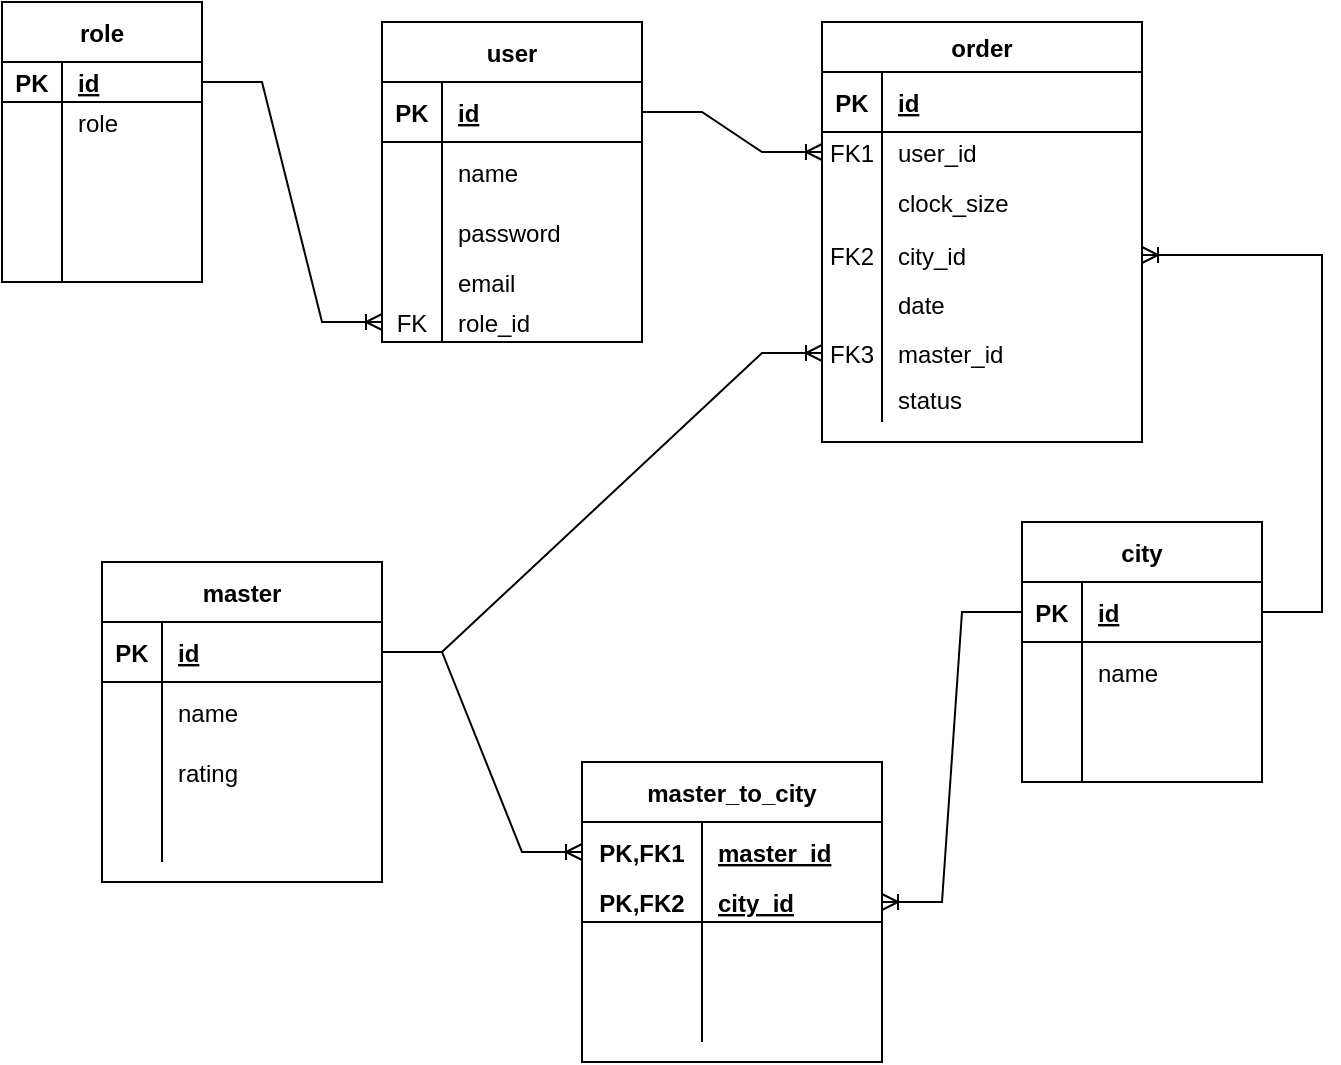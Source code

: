 <mxfile version="16.6.2" type="device"><diagram id="xd8zfZDXbU8yN_CkyjcU" name="Page-1"><mxGraphModel dx="425" dy="745" grid="1" gridSize="10" guides="1" tooltips="1" connect="1" arrows="1" fold="1" page="1" pageScale="1" pageWidth="827" pageHeight="1169" math="0" shadow="0"><root><mxCell id="0"/><mxCell id="1" parent="0"/><mxCell id="Hsde1WtxLFrTCnOFsXuZ-1" value="user" style="shape=table;startSize=30;container=1;collapsible=1;childLayout=tableLayout;fixedRows=1;rowLines=0;fontStyle=1;align=center;resizeLast=1;" parent="1" vertex="1"><mxGeometry x="260" y="30" width="130" height="160" as="geometry"/></mxCell><mxCell id="Hsde1WtxLFrTCnOFsXuZ-2" value="" style="shape=tableRow;horizontal=0;startSize=0;swimlaneHead=0;swimlaneBody=0;fillColor=none;collapsible=0;dropTarget=0;points=[[0,0.5],[1,0.5]];portConstraint=eastwest;top=0;left=0;right=0;bottom=1;" parent="Hsde1WtxLFrTCnOFsXuZ-1" vertex="1"><mxGeometry y="30" width="130" height="30" as="geometry"/></mxCell><mxCell id="Hsde1WtxLFrTCnOFsXuZ-3" value="PK" style="shape=partialRectangle;connectable=0;fillColor=none;top=0;left=0;bottom=0;right=0;fontStyle=1;overflow=hidden;" parent="Hsde1WtxLFrTCnOFsXuZ-2" vertex="1"><mxGeometry width="30" height="30" as="geometry"><mxRectangle width="30" height="30" as="alternateBounds"/></mxGeometry></mxCell><mxCell id="Hsde1WtxLFrTCnOFsXuZ-4" value="id" style="shape=partialRectangle;connectable=0;fillColor=none;top=0;left=0;bottom=0;right=0;align=left;spacingLeft=6;fontStyle=5;overflow=hidden;" parent="Hsde1WtxLFrTCnOFsXuZ-2" vertex="1"><mxGeometry x="30" width="100" height="30" as="geometry"><mxRectangle width="100" height="30" as="alternateBounds"/></mxGeometry></mxCell><mxCell id="Hsde1WtxLFrTCnOFsXuZ-5" value="" style="shape=tableRow;horizontal=0;startSize=0;swimlaneHead=0;swimlaneBody=0;fillColor=none;collapsible=0;dropTarget=0;points=[[0,0.5],[1,0.5]];portConstraint=eastwest;top=0;left=0;right=0;bottom=0;" parent="Hsde1WtxLFrTCnOFsXuZ-1" vertex="1"><mxGeometry y="60" width="130" height="30" as="geometry"/></mxCell><mxCell id="Hsde1WtxLFrTCnOFsXuZ-6" value="" style="shape=partialRectangle;connectable=0;fillColor=none;top=0;left=0;bottom=0;right=0;editable=1;overflow=hidden;" parent="Hsde1WtxLFrTCnOFsXuZ-5" vertex="1"><mxGeometry width="30" height="30" as="geometry"><mxRectangle width="30" height="30" as="alternateBounds"/></mxGeometry></mxCell><mxCell id="Hsde1WtxLFrTCnOFsXuZ-7" value="name" style="shape=partialRectangle;connectable=0;fillColor=none;top=0;left=0;bottom=0;right=0;align=left;spacingLeft=6;overflow=hidden;" parent="Hsde1WtxLFrTCnOFsXuZ-5" vertex="1"><mxGeometry x="30" width="100" height="30" as="geometry"><mxRectangle width="100" height="30" as="alternateBounds"/></mxGeometry></mxCell><mxCell id="Hsde1WtxLFrTCnOFsXuZ-8" value="" style="shape=tableRow;horizontal=0;startSize=0;swimlaneHead=0;swimlaneBody=0;fillColor=none;collapsible=0;dropTarget=0;points=[[0,0.5],[1,0.5]];portConstraint=eastwest;top=0;left=0;right=0;bottom=0;" parent="Hsde1WtxLFrTCnOFsXuZ-1" vertex="1"><mxGeometry y="90" width="130" height="30" as="geometry"/></mxCell><mxCell id="Hsde1WtxLFrTCnOFsXuZ-9" value="" style="shape=partialRectangle;connectable=0;fillColor=none;top=0;left=0;bottom=0;right=0;editable=1;overflow=hidden;" parent="Hsde1WtxLFrTCnOFsXuZ-8" vertex="1"><mxGeometry width="30" height="30" as="geometry"><mxRectangle width="30" height="30" as="alternateBounds"/></mxGeometry></mxCell><mxCell id="Hsde1WtxLFrTCnOFsXuZ-10" value="password" style="shape=partialRectangle;connectable=0;fillColor=none;top=0;left=0;bottom=0;right=0;align=left;spacingLeft=6;overflow=hidden;" parent="Hsde1WtxLFrTCnOFsXuZ-8" vertex="1"><mxGeometry x="30" width="100" height="30" as="geometry"><mxRectangle width="100" height="30" as="alternateBounds"/></mxGeometry></mxCell><mxCell id="Hsde1WtxLFrTCnOFsXuZ-11" value="" style="shape=tableRow;horizontal=0;startSize=0;swimlaneHead=0;swimlaneBody=0;fillColor=none;collapsible=0;dropTarget=0;points=[[0,0.5],[1,0.5]];portConstraint=eastwest;top=0;left=0;right=0;bottom=0;" parent="Hsde1WtxLFrTCnOFsXuZ-1" vertex="1"><mxGeometry y="120" width="130" height="20" as="geometry"/></mxCell><mxCell id="Hsde1WtxLFrTCnOFsXuZ-12" value="" style="shape=partialRectangle;connectable=0;fillColor=none;top=0;left=0;bottom=0;right=0;editable=1;overflow=hidden;" parent="Hsde1WtxLFrTCnOFsXuZ-11" vertex="1"><mxGeometry width="30" height="20" as="geometry"><mxRectangle width="30" height="20" as="alternateBounds"/></mxGeometry></mxCell><mxCell id="Hsde1WtxLFrTCnOFsXuZ-13" value="email" style="shape=partialRectangle;connectable=0;fillColor=none;top=0;left=0;bottom=0;right=0;align=left;spacingLeft=6;overflow=hidden;" parent="Hsde1WtxLFrTCnOFsXuZ-11" vertex="1"><mxGeometry x="30" width="100" height="20" as="geometry"><mxRectangle width="100" height="20" as="alternateBounds"/></mxGeometry></mxCell><mxCell id="Hsde1WtxLFrTCnOFsXuZ-105" value="" style="shape=tableRow;horizontal=0;startSize=0;swimlaneHead=0;swimlaneBody=0;fillColor=none;collapsible=0;dropTarget=0;points=[[0,0.5],[1,0.5]];portConstraint=eastwest;top=0;left=0;right=0;bottom=0;" parent="Hsde1WtxLFrTCnOFsXuZ-1" vertex="1"><mxGeometry y="140" width="130" height="20" as="geometry"/></mxCell><mxCell id="Hsde1WtxLFrTCnOFsXuZ-106" value="FK" style="shape=partialRectangle;connectable=0;fillColor=none;top=0;left=0;bottom=0;right=0;editable=1;overflow=hidden;" parent="Hsde1WtxLFrTCnOFsXuZ-105" vertex="1"><mxGeometry width="30" height="20" as="geometry"><mxRectangle width="30" height="20" as="alternateBounds"/></mxGeometry></mxCell><mxCell id="Hsde1WtxLFrTCnOFsXuZ-107" value="role_id" style="shape=partialRectangle;connectable=0;fillColor=none;top=0;left=0;bottom=0;right=0;align=left;spacingLeft=6;overflow=hidden;" parent="Hsde1WtxLFrTCnOFsXuZ-105" vertex="1"><mxGeometry x="30" width="100" height="20" as="geometry"><mxRectangle width="100" height="20" as="alternateBounds"/></mxGeometry></mxCell><mxCell id="Hsde1WtxLFrTCnOFsXuZ-14" value="master" style="shape=table;startSize=30;container=1;collapsible=1;childLayout=tableLayout;fixedRows=1;rowLines=0;fontStyle=1;align=center;resizeLast=1;" parent="1" vertex="1"><mxGeometry x="120" y="300" width="140" height="160" as="geometry"/></mxCell><mxCell id="Hsde1WtxLFrTCnOFsXuZ-15" value="" style="shape=tableRow;horizontal=0;startSize=0;swimlaneHead=0;swimlaneBody=0;fillColor=none;collapsible=0;dropTarget=0;points=[[0,0.5],[1,0.5]];portConstraint=eastwest;top=0;left=0;right=0;bottom=1;" parent="Hsde1WtxLFrTCnOFsXuZ-14" vertex="1"><mxGeometry y="30" width="140" height="30" as="geometry"/></mxCell><mxCell id="Hsde1WtxLFrTCnOFsXuZ-16" value="PK" style="shape=partialRectangle;connectable=0;fillColor=none;top=0;left=0;bottom=0;right=0;fontStyle=1;overflow=hidden;" parent="Hsde1WtxLFrTCnOFsXuZ-15" vertex="1"><mxGeometry width="30" height="30" as="geometry"><mxRectangle width="30" height="30" as="alternateBounds"/></mxGeometry></mxCell><mxCell id="Hsde1WtxLFrTCnOFsXuZ-17" value="id" style="shape=partialRectangle;connectable=0;fillColor=none;top=0;left=0;bottom=0;right=0;align=left;spacingLeft=6;fontStyle=5;overflow=hidden;" parent="Hsde1WtxLFrTCnOFsXuZ-15" vertex="1"><mxGeometry x="30" width="110" height="30" as="geometry"><mxRectangle width="110" height="30" as="alternateBounds"/></mxGeometry></mxCell><mxCell id="Hsde1WtxLFrTCnOFsXuZ-18" value="" style="shape=tableRow;horizontal=0;startSize=0;swimlaneHead=0;swimlaneBody=0;fillColor=none;collapsible=0;dropTarget=0;points=[[0,0.5],[1,0.5]];portConstraint=eastwest;top=0;left=0;right=0;bottom=0;" parent="Hsde1WtxLFrTCnOFsXuZ-14" vertex="1"><mxGeometry y="60" width="140" height="30" as="geometry"/></mxCell><mxCell id="Hsde1WtxLFrTCnOFsXuZ-19" value="" style="shape=partialRectangle;connectable=0;fillColor=none;top=0;left=0;bottom=0;right=0;editable=1;overflow=hidden;" parent="Hsde1WtxLFrTCnOFsXuZ-18" vertex="1"><mxGeometry width="30" height="30" as="geometry"><mxRectangle width="30" height="30" as="alternateBounds"/></mxGeometry></mxCell><mxCell id="Hsde1WtxLFrTCnOFsXuZ-20" value="name" style="shape=partialRectangle;connectable=0;fillColor=none;top=0;left=0;bottom=0;right=0;align=left;spacingLeft=6;overflow=hidden;" parent="Hsde1WtxLFrTCnOFsXuZ-18" vertex="1"><mxGeometry x="30" width="110" height="30" as="geometry"><mxRectangle width="110" height="30" as="alternateBounds"/></mxGeometry></mxCell><mxCell id="Hsde1WtxLFrTCnOFsXuZ-21" value="" style="shape=tableRow;horizontal=0;startSize=0;swimlaneHead=0;swimlaneBody=0;fillColor=none;collapsible=0;dropTarget=0;points=[[0,0.5],[1,0.5]];portConstraint=eastwest;top=0;left=0;right=0;bottom=0;" parent="Hsde1WtxLFrTCnOFsXuZ-14" vertex="1"><mxGeometry y="90" width="140" height="30" as="geometry"/></mxCell><mxCell id="Hsde1WtxLFrTCnOFsXuZ-22" value="" style="shape=partialRectangle;connectable=0;fillColor=none;top=0;left=0;bottom=0;right=0;editable=1;overflow=hidden;" parent="Hsde1WtxLFrTCnOFsXuZ-21" vertex="1"><mxGeometry width="30" height="30" as="geometry"><mxRectangle width="30" height="30" as="alternateBounds"/></mxGeometry></mxCell><mxCell id="Hsde1WtxLFrTCnOFsXuZ-23" value="rating" style="shape=partialRectangle;connectable=0;fillColor=none;top=0;left=0;bottom=0;right=0;align=left;spacingLeft=6;overflow=hidden;" parent="Hsde1WtxLFrTCnOFsXuZ-21" vertex="1"><mxGeometry x="30" width="110" height="30" as="geometry"><mxRectangle width="110" height="30" as="alternateBounds"/></mxGeometry></mxCell><mxCell id="Hsde1WtxLFrTCnOFsXuZ-24" value="" style="shape=tableRow;horizontal=0;startSize=0;swimlaneHead=0;swimlaneBody=0;fillColor=none;collapsible=0;dropTarget=0;points=[[0,0.5],[1,0.5]];portConstraint=eastwest;top=0;left=0;right=0;bottom=0;" parent="Hsde1WtxLFrTCnOFsXuZ-14" vertex="1"><mxGeometry y="120" width="140" height="30" as="geometry"/></mxCell><mxCell id="Hsde1WtxLFrTCnOFsXuZ-25" value="" style="shape=partialRectangle;connectable=0;fillColor=none;top=0;left=0;bottom=0;right=0;editable=1;overflow=hidden;" parent="Hsde1WtxLFrTCnOFsXuZ-24" vertex="1"><mxGeometry width="30" height="30" as="geometry"><mxRectangle width="30" height="30" as="alternateBounds"/></mxGeometry></mxCell><mxCell id="Hsde1WtxLFrTCnOFsXuZ-26" value="" style="shape=partialRectangle;connectable=0;fillColor=none;top=0;left=0;bottom=0;right=0;align=left;spacingLeft=6;overflow=hidden;" parent="Hsde1WtxLFrTCnOFsXuZ-24" vertex="1"><mxGeometry x="30" width="110" height="30" as="geometry"><mxRectangle width="110" height="30" as="alternateBounds"/></mxGeometry></mxCell><mxCell id="Hsde1WtxLFrTCnOFsXuZ-27" value="city" style="shape=table;startSize=30;container=1;collapsible=1;childLayout=tableLayout;fixedRows=1;rowLines=0;fontStyle=1;align=center;resizeLast=1;" parent="1" vertex="1"><mxGeometry x="580" y="280" width="120" height="130" as="geometry"/></mxCell><mxCell id="Hsde1WtxLFrTCnOFsXuZ-28" value="" style="shape=tableRow;horizontal=0;startSize=0;swimlaneHead=0;swimlaneBody=0;fillColor=none;collapsible=0;dropTarget=0;points=[[0,0.5],[1,0.5]];portConstraint=eastwest;top=0;left=0;right=0;bottom=1;" parent="Hsde1WtxLFrTCnOFsXuZ-27" vertex="1"><mxGeometry y="30" width="120" height="30" as="geometry"/></mxCell><mxCell id="Hsde1WtxLFrTCnOFsXuZ-29" value="PK" style="shape=partialRectangle;connectable=0;fillColor=none;top=0;left=0;bottom=0;right=0;fontStyle=1;overflow=hidden;" parent="Hsde1WtxLFrTCnOFsXuZ-28" vertex="1"><mxGeometry width="30" height="30" as="geometry"><mxRectangle width="30" height="30" as="alternateBounds"/></mxGeometry></mxCell><mxCell id="Hsde1WtxLFrTCnOFsXuZ-30" value="id" style="shape=partialRectangle;connectable=0;fillColor=none;top=0;left=0;bottom=0;right=0;align=left;spacingLeft=6;fontStyle=5;overflow=hidden;" parent="Hsde1WtxLFrTCnOFsXuZ-28" vertex="1"><mxGeometry x="30" width="90" height="30" as="geometry"><mxRectangle width="90" height="30" as="alternateBounds"/></mxGeometry></mxCell><mxCell id="Hsde1WtxLFrTCnOFsXuZ-31" value="" style="shape=tableRow;horizontal=0;startSize=0;swimlaneHead=0;swimlaneBody=0;fillColor=none;collapsible=0;dropTarget=0;points=[[0,0.5],[1,0.5]];portConstraint=eastwest;top=0;left=0;right=0;bottom=0;" parent="Hsde1WtxLFrTCnOFsXuZ-27" vertex="1"><mxGeometry y="60" width="120" height="30" as="geometry"/></mxCell><mxCell id="Hsde1WtxLFrTCnOFsXuZ-32" value="" style="shape=partialRectangle;connectable=0;fillColor=none;top=0;left=0;bottom=0;right=0;editable=1;overflow=hidden;" parent="Hsde1WtxLFrTCnOFsXuZ-31" vertex="1"><mxGeometry width="30" height="30" as="geometry"><mxRectangle width="30" height="30" as="alternateBounds"/></mxGeometry></mxCell><mxCell id="Hsde1WtxLFrTCnOFsXuZ-33" value="name" style="shape=partialRectangle;connectable=0;fillColor=none;top=0;left=0;bottom=0;right=0;align=left;spacingLeft=6;overflow=hidden;" parent="Hsde1WtxLFrTCnOFsXuZ-31" vertex="1"><mxGeometry x="30" width="90" height="30" as="geometry"><mxRectangle width="90" height="30" as="alternateBounds"/></mxGeometry></mxCell><mxCell id="Hsde1WtxLFrTCnOFsXuZ-34" value="" style="shape=tableRow;horizontal=0;startSize=0;swimlaneHead=0;swimlaneBody=0;fillColor=none;collapsible=0;dropTarget=0;points=[[0,0.5],[1,0.5]];portConstraint=eastwest;top=0;left=0;right=0;bottom=0;" parent="Hsde1WtxLFrTCnOFsXuZ-27" vertex="1"><mxGeometry y="90" width="120" height="20" as="geometry"/></mxCell><mxCell id="Hsde1WtxLFrTCnOFsXuZ-35" value="" style="shape=partialRectangle;connectable=0;fillColor=none;top=0;left=0;bottom=0;right=0;editable=1;overflow=hidden;" parent="Hsde1WtxLFrTCnOFsXuZ-34" vertex="1"><mxGeometry width="30" height="20" as="geometry"><mxRectangle width="30" height="20" as="alternateBounds"/></mxGeometry></mxCell><mxCell id="Hsde1WtxLFrTCnOFsXuZ-36" value="" style="shape=partialRectangle;connectable=0;fillColor=none;top=0;left=0;bottom=0;right=0;align=left;spacingLeft=6;overflow=hidden;" parent="Hsde1WtxLFrTCnOFsXuZ-34" vertex="1"><mxGeometry x="30" width="90" height="20" as="geometry"><mxRectangle width="90" height="20" as="alternateBounds"/></mxGeometry></mxCell><mxCell id="Hsde1WtxLFrTCnOFsXuZ-37" value="" style="shape=tableRow;horizontal=0;startSize=0;swimlaneHead=0;swimlaneBody=0;fillColor=none;collapsible=0;dropTarget=0;points=[[0,0.5],[1,0.5]];portConstraint=eastwest;top=0;left=0;right=0;bottom=0;" parent="Hsde1WtxLFrTCnOFsXuZ-27" vertex="1"><mxGeometry y="110" width="120" height="20" as="geometry"/></mxCell><mxCell id="Hsde1WtxLFrTCnOFsXuZ-38" value="" style="shape=partialRectangle;connectable=0;fillColor=none;top=0;left=0;bottom=0;right=0;editable=1;overflow=hidden;" parent="Hsde1WtxLFrTCnOFsXuZ-37" vertex="1"><mxGeometry width="30" height="20" as="geometry"><mxRectangle width="30" height="20" as="alternateBounds"/></mxGeometry></mxCell><mxCell id="Hsde1WtxLFrTCnOFsXuZ-39" value="" style="shape=partialRectangle;connectable=0;fillColor=none;top=0;left=0;bottom=0;right=0;align=left;spacingLeft=6;overflow=hidden;" parent="Hsde1WtxLFrTCnOFsXuZ-37" vertex="1"><mxGeometry x="30" width="90" height="20" as="geometry"><mxRectangle width="90" height="20" as="alternateBounds"/></mxGeometry></mxCell><mxCell id="Hsde1WtxLFrTCnOFsXuZ-43" value="master_to_city" style="shape=table;startSize=30;container=1;collapsible=1;childLayout=tableLayout;fixedRows=1;rowLines=0;fontStyle=1;align=center;resizeLast=1;" parent="1" vertex="1"><mxGeometry x="360" y="400" width="150" height="150" as="geometry"/></mxCell><mxCell id="Hsde1WtxLFrTCnOFsXuZ-44" value="" style="shape=tableRow;horizontal=0;startSize=0;swimlaneHead=0;swimlaneBody=0;fillColor=none;collapsible=0;dropTarget=0;points=[[0,0.5],[1,0.5]];portConstraint=eastwest;top=0;left=0;right=0;bottom=0;" parent="Hsde1WtxLFrTCnOFsXuZ-43" vertex="1"><mxGeometry y="30" width="150" height="30" as="geometry"/></mxCell><mxCell id="Hsde1WtxLFrTCnOFsXuZ-45" value="PK,FK1" style="shape=partialRectangle;connectable=0;fillColor=none;top=0;left=0;bottom=0;right=0;fontStyle=1;overflow=hidden;" parent="Hsde1WtxLFrTCnOFsXuZ-44" vertex="1"><mxGeometry width="60" height="30" as="geometry"><mxRectangle width="60" height="30" as="alternateBounds"/></mxGeometry></mxCell><mxCell id="Hsde1WtxLFrTCnOFsXuZ-46" value="master_id" style="shape=partialRectangle;connectable=0;fillColor=none;top=0;left=0;bottom=0;right=0;align=left;spacingLeft=6;fontStyle=5;overflow=hidden;" parent="Hsde1WtxLFrTCnOFsXuZ-44" vertex="1"><mxGeometry x="60" width="90" height="30" as="geometry"><mxRectangle width="90" height="30" as="alternateBounds"/></mxGeometry></mxCell><mxCell id="Hsde1WtxLFrTCnOFsXuZ-47" value="" style="shape=tableRow;horizontal=0;startSize=0;swimlaneHead=0;swimlaneBody=0;fillColor=none;collapsible=0;dropTarget=0;points=[[0,0.5],[1,0.5]];portConstraint=eastwest;top=0;left=0;right=0;bottom=1;" parent="Hsde1WtxLFrTCnOFsXuZ-43" vertex="1"><mxGeometry y="60" width="150" height="20" as="geometry"/></mxCell><mxCell id="Hsde1WtxLFrTCnOFsXuZ-48" value="PK,FK2" style="shape=partialRectangle;connectable=0;fillColor=none;top=0;left=0;bottom=0;right=0;fontStyle=1;overflow=hidden;" parent="Hsde1WtxLFrTCnOFsXuZ-47" vertex="1"><mxGeometry width="60" height="20" as="geometry"><mxRectangle width="60" height="20" as="alternateBounds"/></mxGeometry></mxCell><mxCell id="Hsde1WtxLFrTCnOFsXuZ-49" value="city_id" style="shape=partialRectangle;connectable=0;fillColor=none;top=0;left=0;bottom=0;right=0;align=left;spacingLeft=6;fontStyle=5;overflow=hidden;" parent="Hsde1WtxLFrTCnOFsXuZ-47" vertex="1"><mxGeometry x="60" width="90" height="20" as="geometry"><mxRectangle width="90" height="20" as="alternateBounds"/></mxGeometry></mxCell><mxCell id="Hsde1WtxLFrTCnOFsXuZ-50" value="" style="shape=tableRow;horizontal=0;startSize=0;swimlaneHead=0;swimlaneBody=0;fillColor=none;collapsible=0;dropTarget=0;points=[[0,0.5],[1,0.5]];portConstraint=eastwest;top=0;left=0;right=0;bottom=0;" parent="Hsde1WtxLFrTCnOFsXuZ-43" vertex="1"><mxGeometry y="80" width="150" height="30" as="geometry"/></mxCell><mxCell id="Hsde1WtxLFrTCnOFsXuZ-51" value="" style="shape=partialRectangle;connectable=0;fillColor=none;top=0;left=0;bottom=0;right=0;editable=1;overflow=hidden;" parent="Hsde1WtxLFrTCnOFsXuZ-50" vertex="1"><mxGeometry width="60" height="30" as="geometry"><mxRectangle width="60" height="30" as="alternateBounds"/></mxGeometry></mxCell><mxCell id="Hsde1WtxLFrTCnOFsXuZ-52" value="" style="shape=partialRectangle;connectable=0;fillColor=none;top=0;left=0;bottom=0;right=0;align=left;spacingLeft=6;overflow=hidden;" parent="Hsde1WtxLFrTCnOFsXuZ-50" vertex="1"><mxGeometry x="60" width="90" height="30" as="geometry"><mxRectangle width="90" height="30" as="alternateBounds"/></mxGeometry></mxCell><mxCell id="Hsde1WtxLFrTCnOFsXuZ-53" value="" style="shape=tableRow;horizontal=0;startSize=0;swimlaneHead=0;swimlaneBody=0;fillColor=none;collapsible=0;dropTarget=0;points=[[0,0.5],[1,0.5]];portConstraint=eastwest;top=0;left=0;right=0;bottom=0;" parent="Hsde1WtxLFrTCnOFsXuZ-43" vertex="1"><mxGeometry y="110" width="150" height="30" as="geometry"/></mxCell><mxCell id="Hsde1WtxLFrTCnOFsXuZ-54" value="" style="shape=partialRectangle;connectable=0;fillColor=none;top=0;left=0;bottom=0;right=0;editable=1;overflow=hidden;" parent="Hsde1WtxLFrTCnOFsXuZ-53" vertex="1"><mxGeometry width="60" height="30" as="geometry"><mxRectangle width="60" height="30" as="alternateBounds"/></mxGeometry></mxCell><mxCell id="Hsde1WtxLFrTCnOFsXuZ-55" value="" style="shape=partialRectangle;connectable=0;fillColor=none;top=0;left=0;bottom=0;right=0;align=left;spacingLeft=6;overflow=hidden;" parent="Hsde1WtxLFrTCnOFsXuZ-53" vertex="1"><mxGeometry x="60" width="90" height="30" as="geometry"><mxRectangle width="90" height="30" as="alternateBounds"/></mxGeometry></mxCell><mxCell id="Hsde1WtxLFrTCnOFsXuZ-62" value="" style="edgeStyle=entityRelationEdgeStyle;fontSize=12;html=1;endArrow=ERoneToMany;rounded=0;entryX=0;entryY=0.5;entryDx=0;entryDy=0;" parent="1" source="Hsde1WtxLFrTCnOFsXuZ-15" target="Hsde1WtxLFrTCnOFsXuZ-44" edge="1"><mxGeometry width="100" height="100" relative="1" as="geometry"><mxPoint x="190" y="360" as="sourcePoint"/><mxPoint x="290" y="260" as="targetPoint"/></mxGeometry></mxCell><mxCell id="Hsde1WtxLFrTCnOFsXuZ-63" value="" style="edgeStyle=entityRelationEdgeStyle;fontSize=12;html=1;endArrow=ERoneToMany;rounded=0;entryX=1;entryY=0.5;entryDx=0;entryDy=0;exitX=0;exitY=0.5;exitDx=0;exitDy=0;" parent="1" source="Hsde1WtxLFrTCnOFsXuZ-28" target="Hsde1WtxLFrTCnOFsXuZ-47" edge="1"><mxGeometry width="100" height="100" relative="1" as="geometry"><mxPoint x="530" y="280" as="sourcePoint"/><mxPoint x="630" y="180" as="targetPoint"/></mxGeometry></mxCell><mxCell id="Hsde1WtxLFrTCnOFsXuZ-64" value="order" style="shape=table;startSize=25;container=1;collapsible=1;childLayout=tableLayout;fixedRows=1;rowLines=0;fontStyle=1;align=center;resizeLast=1;" parent="1" vertex="1"><mxGeometry x="480" y="30" width="160" height="210" as="geometry"/></mxCell><mxCell id="Hsde1WtxLFrTCnOFsXuZ-65" value="" style="shape=tableRow;horizontal=0;startSize=0;swimlaneHead=0;swimlaneBody=0;fillColor=none;collapsible=0;dropTarget=0;points=[[0,0.5],[1,0.5]];portConstraint=eastwest;top=0;left=0;right=0;bottom=1;" parent="Hsde1WtxLFrTCnOFsXuZ-64" vertex="1"><mxGeometry y="25" width="160" height="30" as="geometry"/></mxCell><mxCell id="Hsde1WtxLFrTCnOFsXuZ-66" value="PK" style="shape=partialRectangle;connectable=0;fillColor=none;top=0;left=0;bottom=0;right=0;fontStyle=1;overflow=hidden;" parent="Hsde1WtxLFrTCnOFsXuZ-65" vertex="1"><mxGeometry width="30" height="30" as="geometry"><mxRectangle width="30" height="30" as="alternateBounds"/></mxGeometry></mxCell><mxCell id="Hsde1WtxLFrTCnOFsXuZ-67" value="id" style="shape=partialRectangle;connectable=0;fillColor=none;top=0;left=0;bottom=0;right=0;align=left;spacingLeft=6;fontStyle=5;overflow=hidden;" parent="Hsde1WtxLFrTCnOFsXuZ-65" vertex="1"><mxGeometry x="30" width="130" height="30" as="geometry"><mxRectangle width="130" height="30" as="alternateBounds"/></mxGeometry></mxCell><mxCell id="Hsde1WtxLFrTCnOFsXuZ-68" value="" style="shape=tableRow;horizontal=0;startSize=0;swimlaneHead=0;swimlaneBody=0;fillColor=none;collapsible=0;dropTarget=0;points=[[0,0.5],[1,0.5]];portConstraint=eastwest;top=0;left=0;right=0;bottom=0;" parent="Hsde1WtxLFrTCnOFsXuZ-64" vertex="1"><mxGeometry y="55" width="160" height="20" as="geometry"/></mxCell><mxCell id="Hsde1WtxLFrTCnOFsXuZ-69" value="FK1" style="shape=partialRectangle;connectable=0;fillColor=none;top=0;left=0;bottom=0;right=0;editable=1;overflow=hidden;" parent="Hsde1WtxLFrTCnOFsXuZ-68" vertex="1"><mxGeometry width="30" height="20" as="geometry"><mxRectangle width="30" height="20" as="alternateBounds"/></mxGeometry></mxCell><mxCell id="Hsde1WtxLFrTCnOFsXuZ-70" value="user_id" style="shape=partialRectangle;connectable=0;fillColor=none;top=0;left=0;bottom=0;right=0;align=left;spacingLeft=6;overflow=hidden;" parent="Hsde1WtxLFrTCnOFsXuZ-68" vertex="1"><mxGeometry x="30" width="130" height="20" as="geometry"><mxRectangle width="130" height="20" as="alternateBounds"/></mxGeometry></mxCell><mxCell id="Hsde1WtxLFrTCnOFsXuZ-71" value="" style="shape=tableRow;horizontal=0;startSize=0;swimlaneHead=0;swimlaneBody=0;fillColor=none;collapsible=0;dropTarget=0;points=[[0,0.5],[1,0.5]];portConstraint=eastwest;top=0;left=0;right=0;bottom=0;" parent="Hsde1WtxLFrTCnOFsXuZ-64" vertex="1"><mxGeometry y="75" width="160" height="30" as="geometry"/></mxCell><mxCell id="Hsde1WtxLFrTCnOFsXuZ-72" value="" style="shape=partialRectangle;connectable=0;fillColor=none;top=0;left=0;bottom=0;right=0;editable=1;overflow=hidden;" parent="Hsde1WtxLFrTCnOFsXuZ-71" vertex="1"><mxGeometry width="30" height="30" as="geometry"><mxRectangle width="30" height="30" as="alternateBounds"/></mxGeometry></mxCell><mxCell id="Hsde1WtxLFrTCnOFsXuZ-73" value="clock_size" style="shape=partialRectangle;connectable=0;fillColor=none;top=0;left=0;bottom=0;right=0;align=left;spacingLeft=6;overflow=hidden;" parent="Hsde1WtxLFrTCnOFsXuZ-71" vertex="1"><mxGeometry x="30" width="130" height="30" as="geometry"><mxRectangle width="130" height="30" as="alternateBounds"/></mxGeometry></mxCell><mxCell id="Hsde1WtxLFrTCnOFsXuZ-74" value="" style="shape=tableRow;horizontal=0;startSize=0;swimlaneHead=0;swimlaneBody=0;fillColor=none;collapsible=0;dropTarget=0;points=[[0,0.5],[1,0.5]];portConstraint=eastwest;top=0;left=0;right=0;bottom=0;" parent="Hsde1WtxLFrTCnOFsXuZ-64" vertex="1"><mxGeometry y="105" width="160" height="23" as="geometry"/></mxCell><mxCell id="Hsde1WtxLFrTCnOFsXuZ-75" value="FK2" style="shape=partialRectangle;connectable=0;fillColor=none;top=0;left=0;bottom=0;right=0;editable=1;overflow=hidden;" parent="Hsde1WtxLFrTCnOFsXuZ-74" vertex="1"><mxGeometry width="30" height="23" as="geometry"><mxRectangle width="30" height="23" as="alternateBounds"/></mxGeometry></mxCell><mxCell id="Hsde1WtxLFrTCnOFsXuZ-76" value="city_id" style="shape=partialRectangle;connectable=0;fillColor=none;top=0;left=0;bottom=0;right=0;align=left;spacingLeft=6;overflow=hidden;" parent="Hsde1WtxLFrTCnOFsXuZ-74" vertex="1"><mxGeometry x="30" width="130" height="23" as="geometry"><mxRectangle width="130" height="23" as="alternateBounds"/></mxGeometry></mxCell><mxCell id="Hsde1WtxLFrTCnOFsXuZ-99" value="" style="shape=tableRow;horizontal=0;startSize=0;swimlaneHead=0;swimlaneBody=0;fillColor=none;collapsible=0;dropTarget=0;points=[[0,0.5],[1,0.5]];portConstraint=eastwest;top=0;left=0;right=0;bottom=0;" parent="Hsde1WtxLFrTCnOFsXuZ-64" vertex="1"><mxGeometry y="128" width="160" height="26" as="geometry"/></mxCell><mxCell id="Hsde1WtxLFrTCnOFsXuZ-100" value="" style="shape=partialRectangle;connectable=0;fillColor=none;top=0;left=0;bottom=0;right=0;editable=1;overflow=hidden;" parent="Hsde1WtxLFrTCnOFsXuZ-99" vertex="1"><mxGeometry width="30" height="26" as="geometry"><mxRectangle width="30" height="26" as="alternateBounds"/></mxGeometry></mxCell><mxCell id="Hsde1WtxLFrTCnOFsXuZ-101" value="date" style="shape=partialRectangle;connectable=0;fillColor=none;top=0;left=0;bottom=0;right=0;align=left;spacingLeft=6;overflow=hidden;" parent="Hsde1WtxLFrTCnOFsXuZ-99" vertex="1"><mxGeometry x="30" width="130" height="26" as="geometry"><mxRectangle width="130" height="26" as="alternateBounds"/></mxGeometry></mxCell><mxCell id="Hsde1WtxLFrTCnOFsXuZ-102" value="" style="shape=tableRow;horizontal=0;startSize=0;swimlaneHead=0;swimlaneBody=0;fillColor=none;collapsible=0;dropTarget=0;points=[[0,0.5],[1,0.5]];portConstraint=eastwest;top=0;left=0;right=0;bottom=0;" parent="Hsde1WtxLFrTCnOFsXuZ-64" vertex="1"><mxGeometry y="154" width="160" height="23" as="geometry"/></mxCell><mxCell id="Hsde1WtxLFrTCnOFsXuZ-103" value="FK3" style="shape=partialRectangle;connectable=0;fillColor=none;top=0;left=0;bottom=0;right=0;editable=1;overflow=hidden;" parent="Hsde1WtxLFrTCnOFsXuZ-102" vertex="1"><mxGeometry width="30" height="23" as="geometry"><mxRectangle width="30" height="23" as="alternateBounds"/></mxGeometry></mxCell><mxCell id="Hsde1WtxLFrTCnOFsXuZ-104" value="master_id" style="shape=partialRectangle;connectable=0;fillColor=none;top=0;left=0;bottom=0;right=0;align=left;spacingLeft=6;overflow=hidden;" parent="Hsde1WtxLFrTCnOFsXuZ-102" vertex="1"><mxGeometry x="30" width="130" height="23" as="geometry"><mxRectangle width="130" height="23" as="alternateBounds"/></mxGeometry></mxCell><mxCell id="939EG5vReOHqljfuvZyV-2" value="" style="shape=tableRow;horizontal=0;startSize=0;swimlaneHead=0;swimlaneBody=0;fillColor=none;collapsible=0;dropTarget=0;points=[[0,0.5],[1,0.5]];portConstraint=eastwest;top=0;left=0;right=0;bottom=0;" vertex="1" parent="Hsde1WtxLFrTCnOFsXuZ-64"><mxGeometry y="177" width="160" height="23" as="geometry"/></mxCell><mxCell id="939EG5vReOHqljfuvZyV-3" value="" style="shape=partialRectangle;connectable=0;fillColor=none;top=0;left=0;bottom=0;right=0;editable=1;overflow=hidden;" vertex="1" parent="939EG5vReOHqljfuvZyV-2"><mxGeometry width="30" height="23" as="geometry"><mxRectangle width="30" height="23" as="alternateBounds"/></mxGeometry></mxCell><mxCell id="939EG5vReOHqljfuvZyV-4" value="status" style="shape=partialRectangle;connectable=0;fillColor=none;top=0;left=0;bottom=0;right=0;align=left;spacingLeft=6;overflow=hidden;" vertex="1" parent="939EG5vReOHqljfuvZyV-2"><mxGeometry x="30" width="130" height="23" as="geometry"><mxRectangle width="130" height="23" as="alternateBounds"/></mxGeometry></mxCell><mxCell id="Hsde1WtxLFrTCnOFsXuZ-77" value="" style="edgeStyle=entityRelationEdgeStyle;fontSize=12;html=1;endArrow=ERoneToMany;rounded=0;entryX=0;entryY=0.5;entryDx=0;entryDy=0;exitX=1;exitY=0.5;exitDx=0;exitDy=0;" parent="1" source="Hsde1WtxLFrTCnOFsXuZ-2" target="Hsde1WtxLFrTCnOFsXuZ-68" edge="1"><mxGeometry width="100" height="100" relative="1" as="geometry"><mxPoint x="250" y="140" as="sourcePoint"/><mxPoint x="350" y="40" as="targetPoint"/></mxGeometry></mxCell><mxCell id="Hsde1WtxLFrTCnOFsXuZ-78" value="" style="edgeStyle=entityRelationEdgeStyle;fontSize=12;html=1;endArrow=ERoneToMany;rounded=0;entryX=1;entryY=0.5;entryDx=0;entryDy=0;" parent="1" source="Hsde1WtxLFrTCnOFsXuZ-28" target="Hsde1WtxLFrTCnOFsXuZ-74" edge="1"><mxGeometry width="100" height="100" relative="1" as="geometry"><mxPoint x="780" y="355" as="sourcePoint"/><mxPoint x="690" y="180" as="targetPoint"/></mxGeometry></mxCell><mxCell id="Hsde1WtxLFrTCnOFsXuZ-96" value="" style="edgeStyle=entityRelationEdgeStyle;fontSize=12;html=1;endArrow=ERoneToMany;rounded=0;entryX=0;entryY=0.5;entryDx=0;entryDy=0;exitX=1;exitY=0.5;exitDx=0;exitDy=0;" parent="1" source="Hsde1WtxLFrTCnOFsXuZ-15" target="Hsde1WtxLFrTCnOFsXuZ-102" edge="1"><mxGeometry width="100" height="100" relative="1" as="geometry"><mxPoint x="304" y="336" as="sourcePoint"/><mxPoint x="414" y="220" as="targetPoint"/></mxGeometry></mxCell><mxCell id="FYIaU91pgnrADUTsIayS-1" value="role" style="shape=table;startSize=30;container=1;collapsible=1;childLayout=tableLayout;fixedRows=1;rowLines=0;fontStyle=1;align=center;resizeLast=1;" parent="1" vertex="1"><mxGeometry x="70" y="20" width="100" height="140" as="geometry"/></mxCell><mxCell id="FYIaU91pgnrADUTsIayS-2" value="" style="shape=tableRow;horizontal=0;startSize=0;swimlaneHead=0;swimlaneBody=0;fillColor=none;collapsible=0;dropTarget=0;points=[[0,0.5],[1,0.5]];portConstraint=eastwest;top=0;left=0;right=0;bottom=1;" parent="FYIaU91pgnrADUTsIayS-1" vertex="1"><mxGeometry y="30" width="100" height="20" as="geometry"/></mxCell><mxCell id="FYIaU91pgnrADUTsIayS-3" value="PK" style="shape=partialRectangle;connectable=0;fillColor=none;top=0;left=0;bottom=0;right=0;fontStyle=1;overflow=hidden;" parent="FYIaU91pgnrADUTsIayS-2" vertex="1"><mxGeometry width="30" height="20" as="geometry"><mxRectangle width="30" height="20" as="alternateBounds"/></mxGeometry></mxCell><mxCell id="FYIaU91pgnrADUTsIayS-4" value="id" style="shape=partialRectangle;connectable=0;fillColor=none;top=0;left=0;bottom=0;right=0;align=left;spacingLeft=6;fontStyle=5;overflow=hidden;" parent="FYIaU91pgnrADUTsIayS-2" vertex="1"><mxGeometry x="30" width="70" height="20" as="geometry"><mxRectangle width="70" height="20" as="alternateBounds"/></mxGeometry></mxCell><mxCell id="FYIaU91pgnrADUTsIayS-5" value="" style="shape=tableRow;horizontal=0;startSize=0;swimlaneHead=0;swimlaneBody=0;fillColor=none;collapsible=0;dropTarget=0;points=[[0,0.5],[1,0.5]];portConstraint=eastwest;top=0;left=0;right=0;bottom=0;" parent="FYIaU91pgnrADUTsIayS-1" vertex="1"><mxGeometry y="50" width="100" height="20" as="geometry"/></mxCell><mxCell id="FYIaU91pgnrADUTsIayS-6" value="" style="shape=partialRectangle;connectable=0;fillColor=none;top=0;left=0;bottom=0;right=0;editable=1;overflow=hidden;" parent="FYIaU91pgnrADUTsIayS-5" vertex="1"><mxGeometry width="30" height="20" as="geometry"><mxRectangle width="30" height="20" as="alternateBounds"/></mxGeometry></mxCell><mxCell id="FYIaU91pgnrADUTsIayS-7" value="role" style="shape=partialRectangle;connectable=0;fillColor=none;top=0;left=0;bottom=0;right=0;align=left;spacingLeft=6;overflow=hidden;" parent="FYIaU91pgnrADUTsIayS-5" vertex="1"><mxGeometry x="30" width="70" height="20" as="geometry"><mxRectangle width="70" height="20" as="alternateBounds"/></mxGeometry></mxCell><mxCell id="FYIaU91pgnrADUTsIayS-8" value="" style="shape=tableRow;horizontal=0;startSize=0;swimlaneHead=0;swimlaneBody=0;fillColor=none;collapsible=0;dropTarget=0;points=[[0,0.5],[1,0.5]];portConstraint=eastwest;top=0;left=0;right=0;bottom=0;" parent="FYIaU91pgnrADUTsIayS-1" vertex="1"><mxGeometry y="70" width="100" height="30" as="geometry"/></mxCell><mxCell id="FYIaU91pgnrADUTsIayS-9" value="" style="shape=partialRectangle;connectable=0;fillColor=none;top=0;left=0;bottom=0;right=0;editable=1;overflow=hidden;" parent="FYIaU91pgnrADUTsIayS-8" vertex="1"><mxGeometry width="30" height="30" as="geometry"><mxRectangle width="30" height="30" as="alternateBounds"/></mxGeometry></mxCell><mxCell id="FYIaU91pgnrADUTsIayS-10" value="" style="shape=partialRectangle;connectable=0;fillColor=none;top=0;left=0;bottom=0;right=0;align=left;spacingLeft=6;overflow=hidden;" parent="FYIaU91pgnrADUTsIayS-8" vertex="1"><mxGeometry x="30" width="70" height="30" as="geometry"><mxRectangle width="70" height="30" as="alternateBounds"/></mxGeometry></mxCell><mxCell id="FYIaU91pgnrADUTsIayS-11" value="" style="shape=tableRow;horizontal=0;startSize=0;swimlaneHead=0;swimlaneBody=0;fillColor=none;collapsible=0;dropTarget=0;points=[[0,0.5],[1,0.5]];portConstraint=eastwest;top=0;left=0;right=0;bottom=0;" parent="FYIaU91pgnrADUTsIayS-1" vertex="1"><mxGeometry y="100" width="100" height="20" as="geometry"/></mxCell><mxCell id="FYIaU91pgnrADUTsIayS-12" value="" style="shape=partialRectangle;connectable=0;fillColor=none;top=0;left=0;bottom=0;right=0;editable=1;overflow=hidden;" parent="FYIaU91pgnrADUTsIayS-11" vertex="1"><mxGeometry width="30" height="20" as="geometry"><mxRectangle width="30" height="20" as="alternateBounds"/></mxGeometry></mxCell><mxCell id="FYIaU91pgnrADUTsIayS-13" value="" style="shape=partialRectangle;connectable=0;fillColor=none;top=0;left=0;bottom=0;right=0;align=left;spacingLeft=6;overflow=hidden;" parent="FYIaU91pgnrADUTsIayS-11" vertex="1"><mxGeometry x="30" width="70" height="20" as="geometry"><mxRectangle width="70" height="20" as="alternateBounds"/></mxGeometry></mxCell><mxCell id="FYIaU91pgnrADUTsIayS-14" value="" style="shape=tableRow;horizontal=0;startSize=0;swimlaneHead=0;swimlaneBody=0;fillColor=none;collapsible=0;dropTarget=0;points=[[0,0.5],[1,0.5]];portConstraint=eastwest;top=0;left=0;right=0;bottom=0;" parent="FYIaU91pgnrADUTsIayS-1" vertex="1"><mxGeometry y="120" width="100" height="20" as="geometry"/></mxCell><mxCell id="FYIaU91pgnrADUTsIayS-15" value="" style="shape=partialRectangle;connectable=0;fillColor=none;top=0;left=0;bottom=0;right=0;editable=1;overflow=hidden;" parent="FYIaU91pgnrADUTsIayS-14" vertex="1"><mxGeometry width="30" height="20" as="geometry"><mxRectangle width="30" height="20" as="alternateBounds"/></mxGeometry></mxCell><mxCell id="FYIaU91pgnrADUTsIayS-16" value="" style="shape=partialRectangle;connectable=0;fillColor=none;top=0;left=0;bottom=0;right=0;align=left;spacingLeft=6;overflow=hidden;" parent="FYIaU91pgnrADUTsIayS-14" vertex="1"><mxGeometry x="30" width="70" height="20" as="geometry"><mxRectangle width="70" height="20" as="alternateBounds"/></mxGeometry></mxCell><mxCell id="FYIaU91pgnrADUTsIayS-32" value="" style="edgeStyle=entityRelationEdgeStyle;fontSize=12;html=1;endArrow=ERoneToMany;rounded=0;entryX=0;entryY=0.5;entryDx=0;entryDy=0;exitX=1;exitY=0.5;exitDx=0;exitDy=0;" parent="1" source="FYIaU91pgnrADUTsIayS-2" target="Hsde1WtxLFrTCnOFsXuZ-105" edge="1"><mxGeometry width="100" height="100" relative="1" as="geometry"><mxPoint x="220" y="460" as="sourcePoint"/><mxPoint x="310" y="75" as="targetPoint"/></mxGeometry></mxCell></root></mxGraphModel></diagram></mxfile>